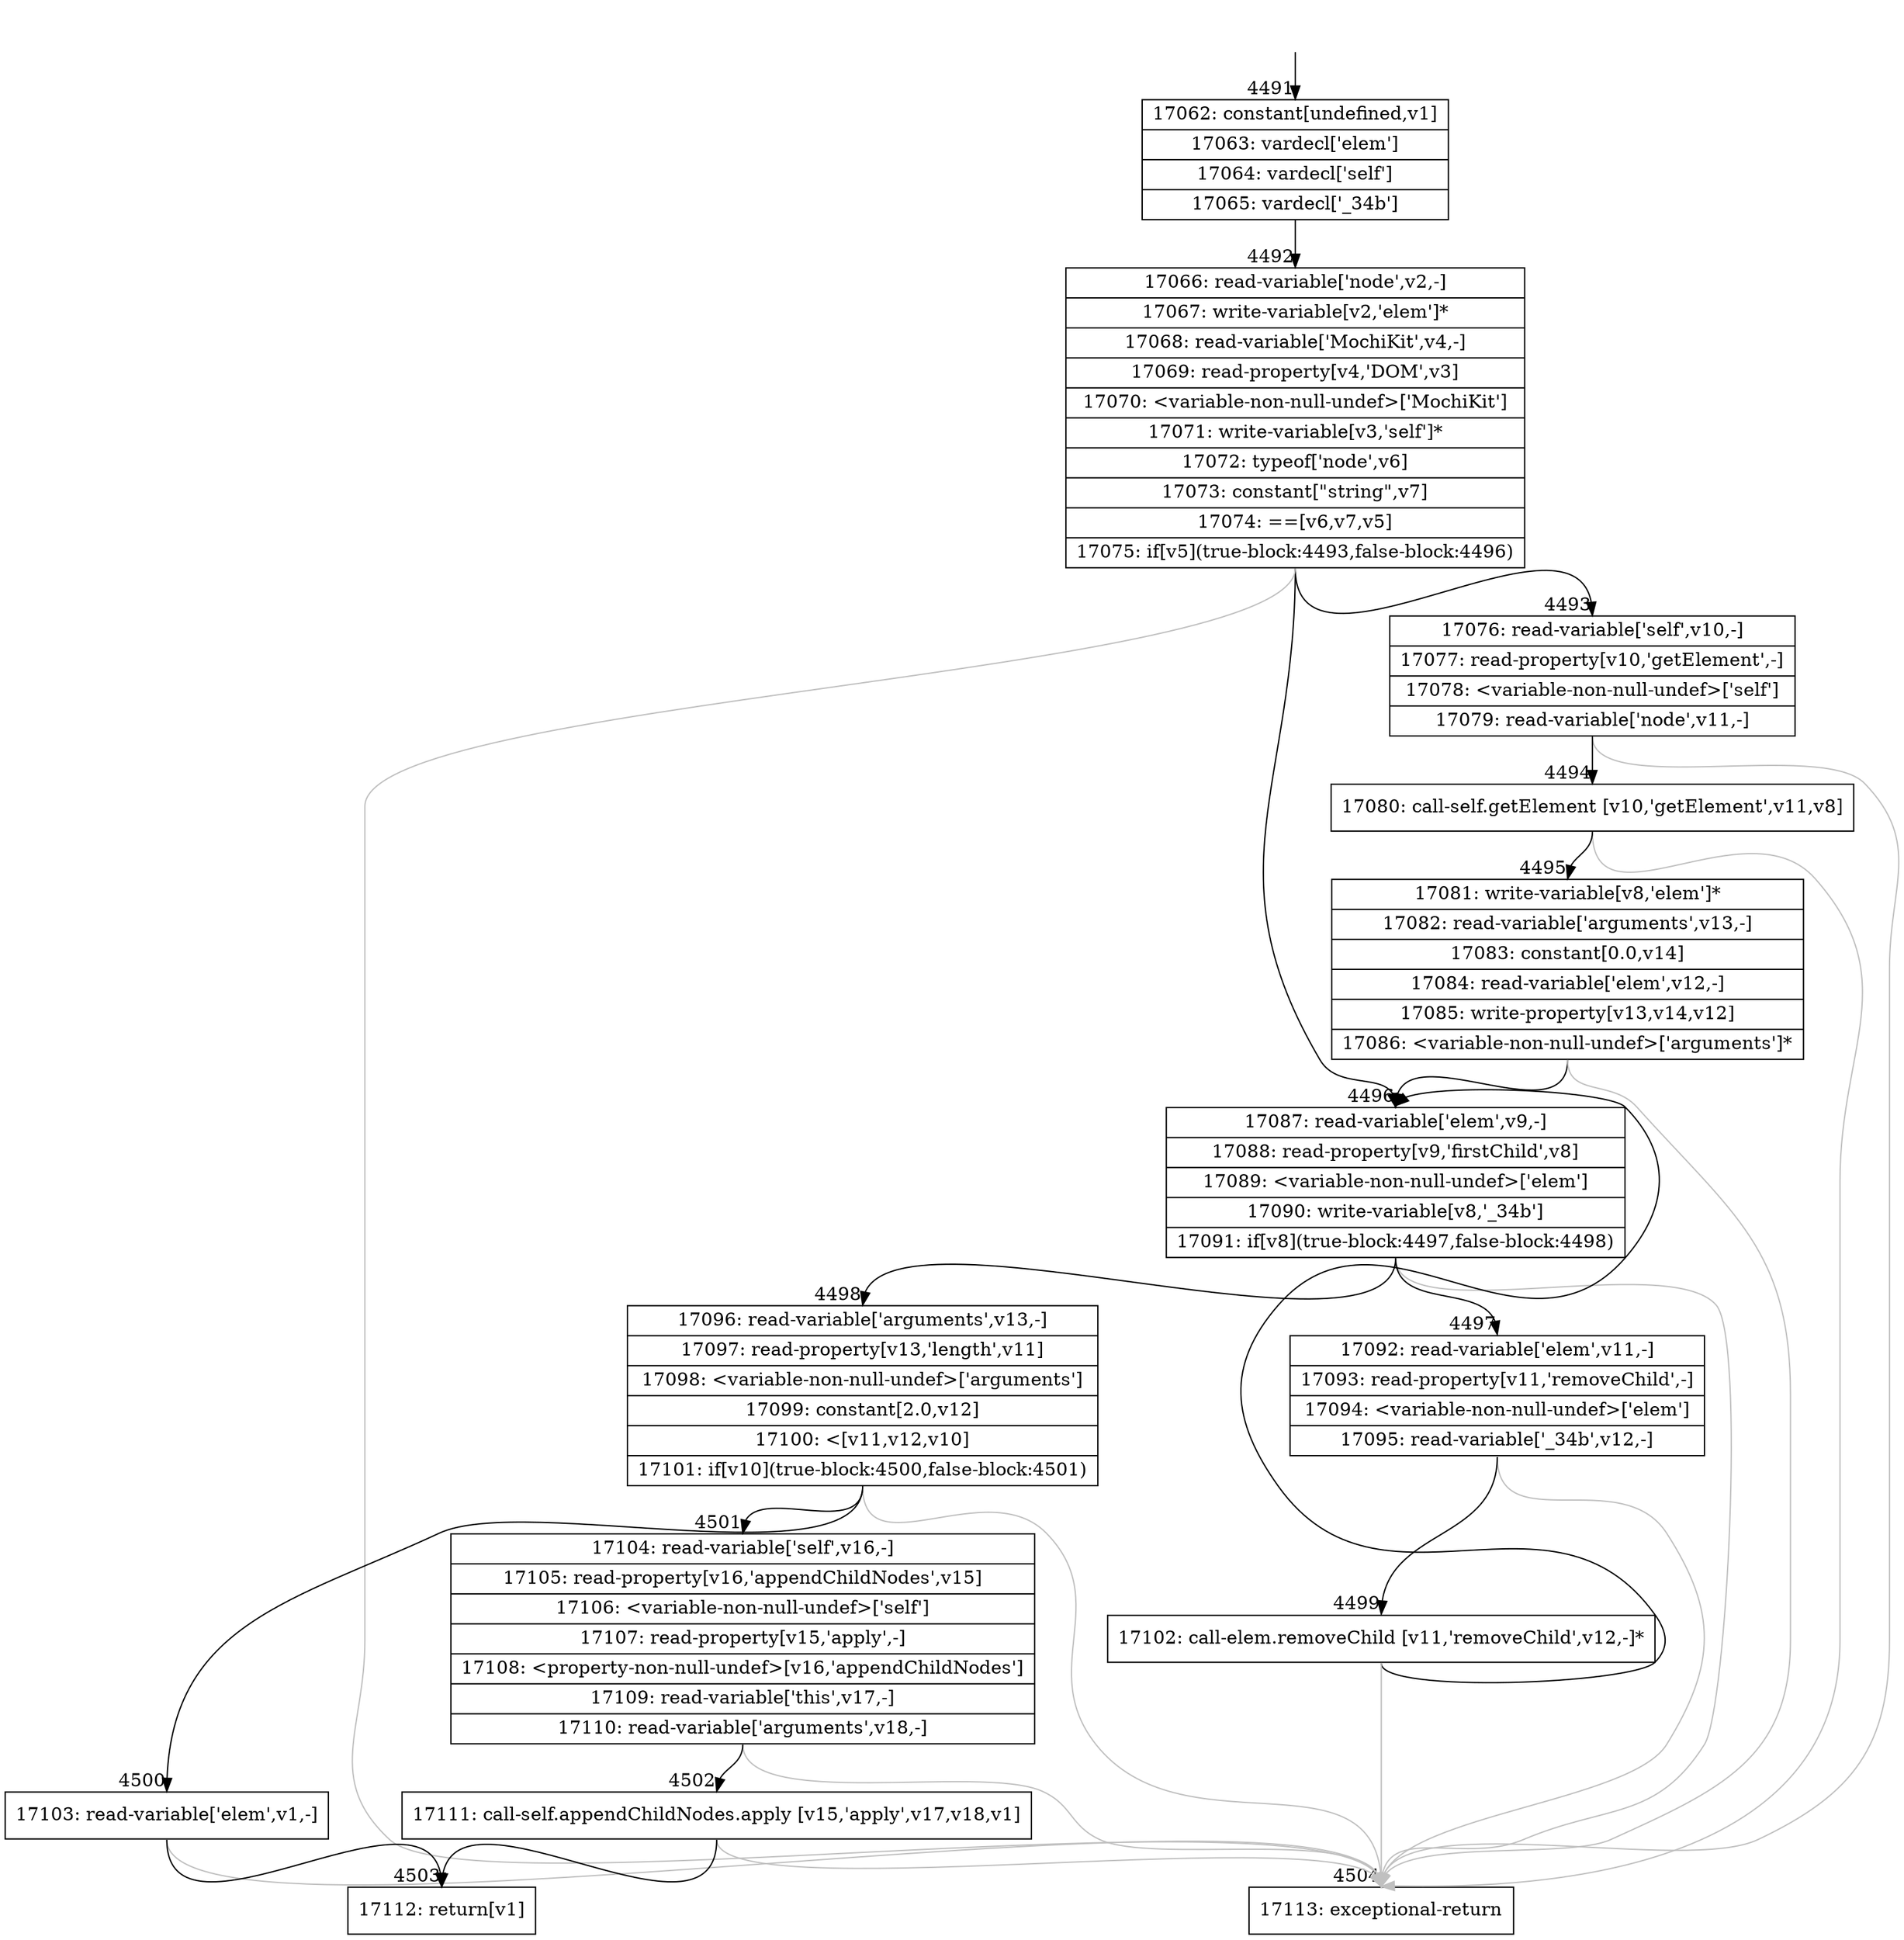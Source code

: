 digraph {
rankdir="TD"
BB_entry330[shape=none,label=""];
BB_entry330 -> BB4491 [tailport=s, headport=n, headlabel="    4491"]
BB4491 [shape=record label="{17062: constant[undefined,v1]|17063: vardecl['elem']|17064: vardecl['self']|17065: vardecl['_34b']}" ] 
BB4491 -> BB4492 [tailport=s, headport=n, headlabel="      4492"]
BB4492 [shape=record label="{17066: read-variable['node',v2,-]|17067: write-variable[v2,'elem']*|17068: read-variable['MochiKit',v4,-]|17069: read-property[v4,'DOM',v3]|17070: \<variable-non-null-undef\>['MochiKit']|17071: write-variable[v3,'self']*|17072: typeof['node',v6]|17073: constant[\"string\",v7]|17074: ==[v6,v7,v5]|17075: if[v5](true-block:4493,false-block:4496)}" ] 
BB4492 -> BB4493 [tailport=s, headport=n, headlabel="      4493"]
BB4492 -> BB4496 [tailport=s, headport=n, headlabel="      4496"]
BB4492 -> BB4504 [tailport=s, headport=n, color=gray, headlabel="      4504"]
BB4493 [shape=record label="{17076: read-variable['self',v10,-]|17077: read-property[v10,'getElement',-]|17078: \<variable-non-null-undef\>['self']|17079: read-variable['node',v11,-]}" ] 
BB4493 -> BB4494 [tailport=s, headport=n, headlabel="      4494"]
BB4493 -> BB4504 [tailport=s, headport=n, color=gray]
BB4494 [shape=record label="{17080: call-self.getElement [v10,'getElement',v11,v8]}" ] 
BB4494 -> BB4495 [tailport=s, headport=n, headlabel="      4495"]
BB4494 -> BB4504 [tailport=s, headport=n, color=gray]
BB4495 [shape=record label="{17081: write-variable[v8,'elem']*|17082: read-variable['arguments',v13,-]|17083: constant[0.0,v14]|17084: read-variable['elem',v12,-]|17085: write-property[v13,v14,v12]|17086: \<variable-non-null-undef\>['arguments']*}" ] 
BB4495 -> BB4496 [tailport=s, headport=n]
BB4495 -> BB4504 [tailport=s, headport=n, color=gray]
BB4496 [shape=record label="{17087: read-variable['elem',v9,-]|17088: read-property[v9,'firstChild',v8]|17089: \<variable-non-null-undef\>['elem']|17090: write-variable[v8,'_34b']|17091: if[v8](true-block:4497,false-block:4498)}" ] 
BB4496 -> BB4497 [tailport=s, headport=n, headlabel="      4497"]
BB4496 -> BB4498 [tailport=s, headport=n, headlabel="      4498"]
BB4496 -> BB4504 [tailport=s, headport=n, color=gray]
BB4497 [shape=record label="{17092: read-variable['elem',v11,-]|17093: read-property[v11,'removeChild',-]|17094: \<variable-non-null-undef\>['elem']|17095: read-variable['_34b',v12,-]}" ] 
BB4497 -> BB4499 [tailport=s, headport=n, headlabel="      4499"]
BB4497 -> BB4504 [tailport=s, headport=n, color=gray]
BB4498 [shape=record label="{17096: read-variable['arguments',v13,-]|17097: read-property[v13,'length',v11]|17098: \<variable-non-null-undef\>['arguments']|17099: constant[2.0,v12]|17100: \<[v11,v12,v10]|17101: if[v10](true-block:4500,false-block:4501)}" ] 
BB4498 -> BB4500 [tailport=s, headport=n, headlabel="      4500"]
BB4498 -> BB4501 [tailport=s, headport=n, headlabel="      4501"]
BB4498 -> BB4504 [tailport=s, headport=n, color=gray]
BB4499 [shape=record label="{17102: call-elem.removeChild [v11,'removeChild',v12,-]*}" ] 
BB4499 -> BB4496 [tailport=s, headport=n]
BB4499 -> BB4504 [tailport=s, headport=n, color=gray]
BB4500 [shape=record label="{17103: read-variable['elem',v1,-]}" ] 
BB4500 -> BB4503 [tailport=s, headport=n, headlabel="      4503"]
BB4500 -> BB4504 [tailport=s, headport=n, color=gray]
BB4501 [shape=record label="{17104: read-variable['self',v16,-]|17105: read-property[v16,'appendChildNodes',v15]|17106: \<variable-non-null-undef\>['self']|17107: read-property[v15,'apply',-]|17108: \<property-non-null-undef\>[v16,'appendChildNodes']|17109: read-variable['this',v17,-]|17110: read-variable['arguments',v18,-]}" ] 
BB4501 -> BB4502 [tailport=s, headport=n, headlabel="      4502"]
BB4501 -> BB4504 [tailport=s, headport=n, color=gray]
BB4502 [shape=record label="{17111: call-self.appendChildNodes.apply [v15,'apply',v17,v18,v1]}" ] 
BB4502 -> BB4503 [tailport=s, headport=n]
BB4502 -> BB4504 [tailport=s, headport=n, color=gray]
BB4503 [shape=record label="{17112: return[v1]}" ] 
BB4504 [shape=record label="{17113: exceptional-return}" ] 
//#$~ 3120
}
